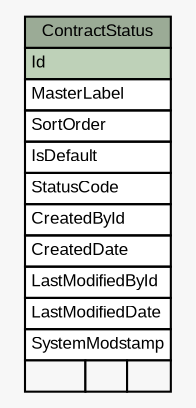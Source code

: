 // dot 2.40.1 on Mac OS X 10.12.6
// SchemaSpy rev 590
digraph "ContractStatus" {
  graph [
    rankdir="RL"
    bgcolor="#f7f7f7"
    nodesep="0.18"
    ranksep="0.46"
    fontname="Arial"
    fontsize="8"
  ];
  node [
    fontname="Arial"
    fontsize="8"
    shape="plaintext"
  ];
  edge [
    arrowsize="0.8"
  ];
  "ContractStatus" [
    label=<
    <TABLE BORDER="0" CELLBORDER="1" CELLSPACING="0" BGCOLOR="#ffffff">
      <TR><TD COLSPAN="3" BGCOLOR="#9bab96" ALIGN="CENTER">ContractStatus</TD></TR>
      <TR><TD PORT="Id" COLSPAN="3" BGCOLOR="#bed1b8" ALIGN="LEFT">Id</TD></TR>
      <TR><TD PORT="MasterLabel" COLSPAN="3" ALIGN="LEFT">MasterLabel</TD></TR>
      <TR><TD PORT="SortOrder" COLSPAN="3" ALIGN="LEFT">SortOrder</TD></TR>
      <TR><TD PORT="IsDefault" COLSPAN="3" ALIGN="LEFT">IsDefault</TD></TR>
      <TR><TD PORT="StatusCode" COLSPAN="3" ALIGN="LEFT">StatusCode</TD></TR>
      <TR><TD PORT="CreatedById" COLSPAN="3" ALIGN="LEFT">CreatedById</TD></TR>
      <TR><TD PORT="CreatedDate" COLSPAN="3" ALIGN="LEFT">CreatedDate</TD></TR>
      <TR><TD PORT="LastModifiedById" COLSPAN="3" ALIGN="LEFT">LastModifiedById</TD></TR>
      <TR><TD PORT="LastModifiedDate" COLSPAN="3" ALIGN="LEFT">LastModifiedDate</TD></TR>
      <TR><TD PORT="SystemModstamp" COLSPAN="3" ALIGN="LEFT">SystemModstamp</TD></TR>
      <TR><TD ALIGN="LEFT" BGCOLOR="#f7f7f7">  </TD><TD ALIGN="RIGHT" BGCOLOR="#f7f7f7">  </TD><TD ALIGN="RIGHT" BGCOLOR="#f7f7f7">  </TD></TR>
    </TABLE>>
    URL="tables/ContractStatus.html"
    tooltip="ContractStatus"
  ];
}

